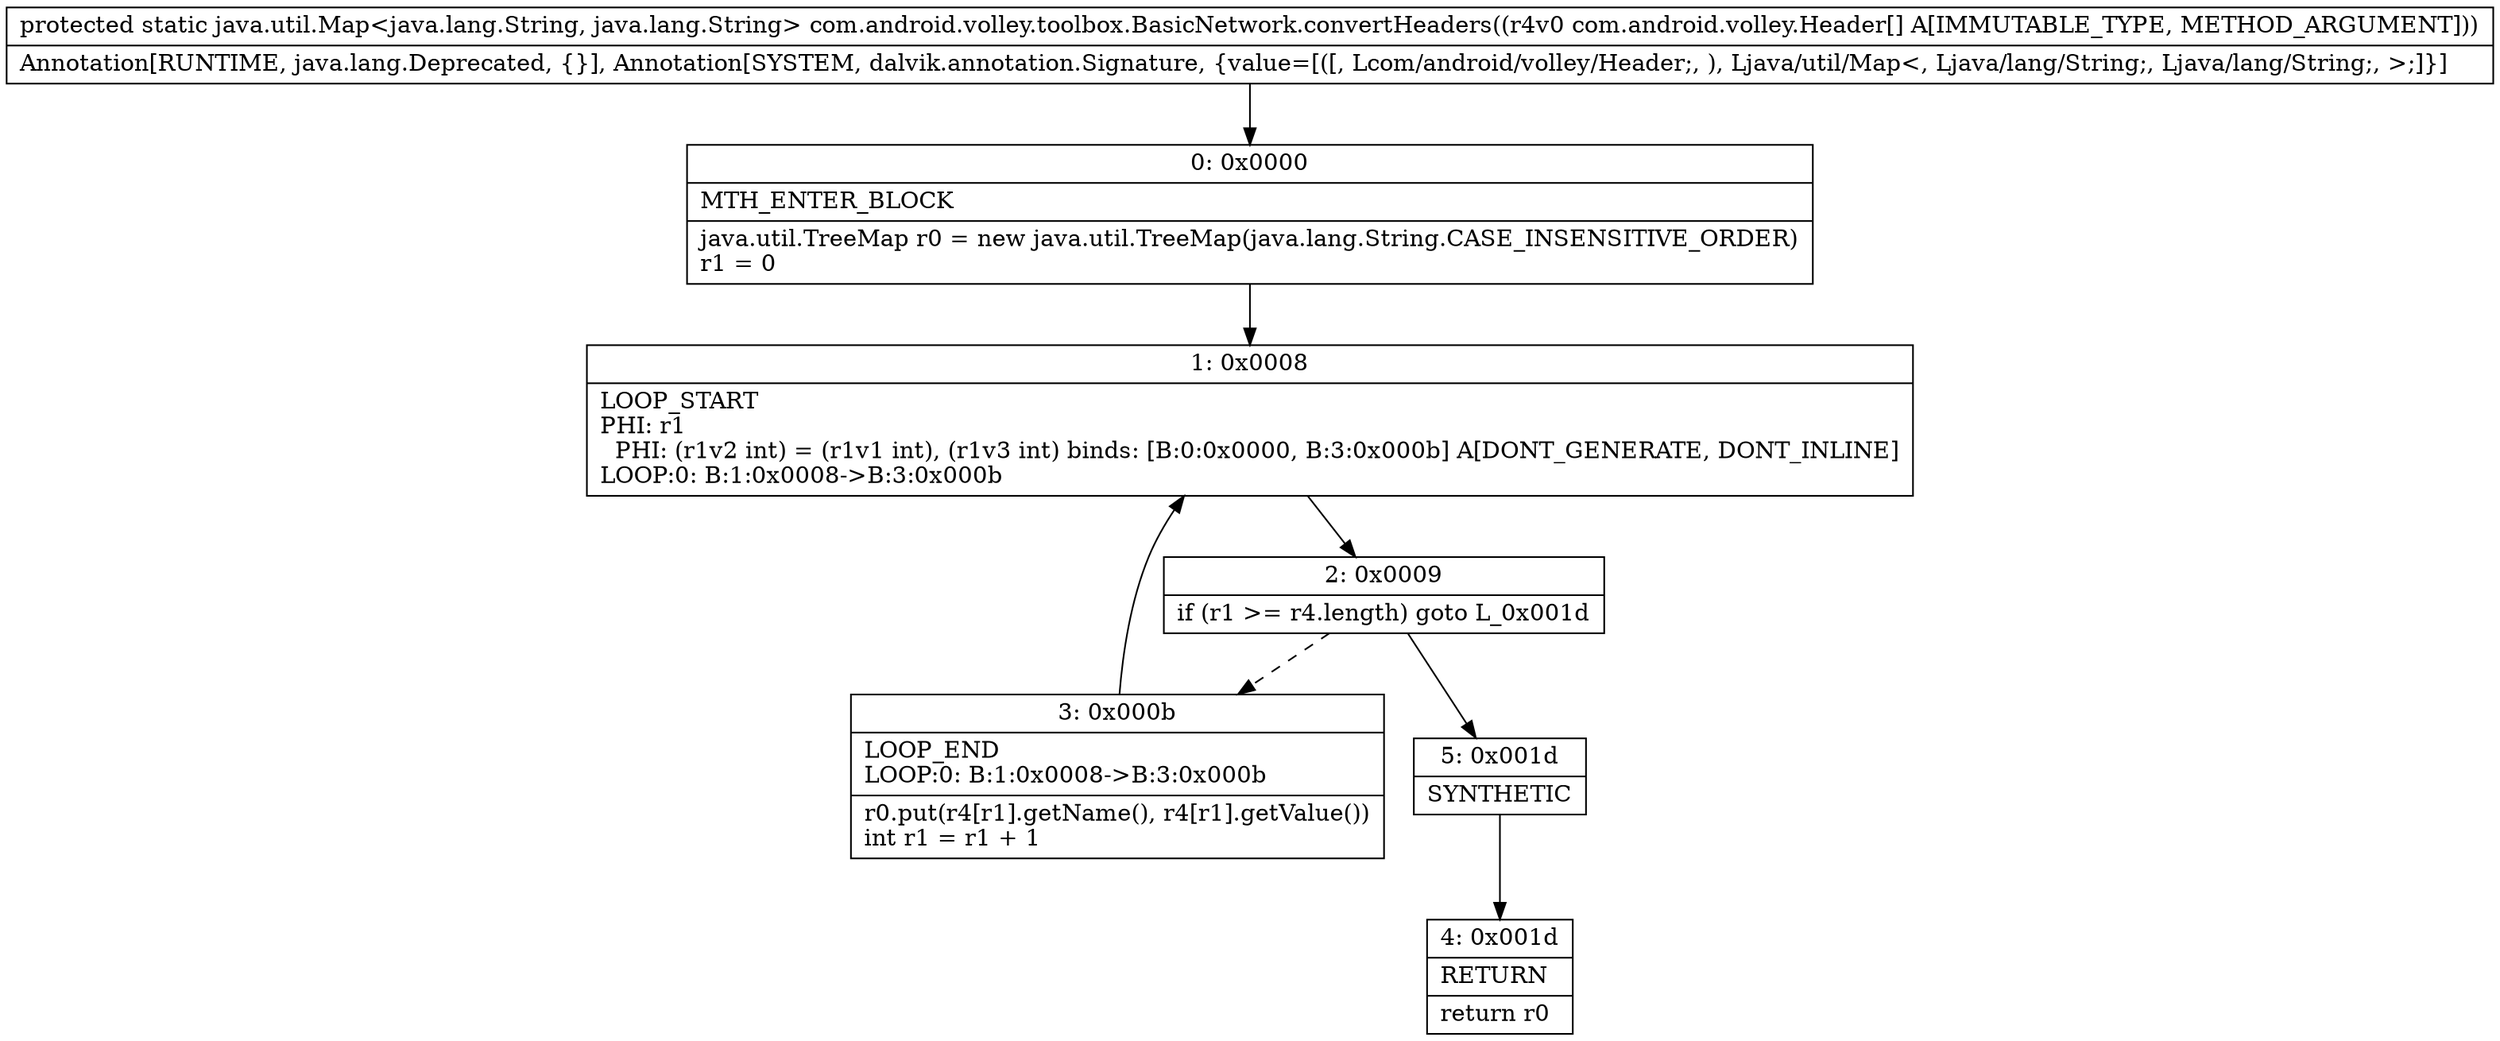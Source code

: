 digraph "CFG forcom.android.volley.toolbox.BasicNetwork.convertHeaders([Lcom\/android\/volley\/Header;)Ljava\/util\/Map;" {
Node_0 [shape=record,label="{0\:\ 0x0000|MTH_ENTER_BLOCK\l|java.util.TreeMap r0 = new java.util.TreeMap(java.lang.String.CASE_INSENSITIVE_ORDER)\lr1 = 0\l}"];
Node_1 [shape=record,label="{1\:\ 0x0008|LOOP_START\lPHI: r1 \l  PHI: (r1v2 int) = (r1v1 int), (r1v3 int) binds: [B:0:0x0000, B:3:0x000b] A[DONT_GENERATE, DONT_INLINE]\lLOOP:0: B:1:0x0008\-\>B:3:0x000b\l}"];
Node_2 [shape=record,label="{2\:\ 0x0009|if (r1 \>= r4.length) goto L_0x001d\l}"];
Node_3 [shape=record,label="{3\:\ 0x000b|LOOP_END\lLOOP:0: B:1:0x0008\-\>B:3:0x000b\l|r0.put(r4[r1].getName(), r4[r1].getValue())\lint r1 = r1 + 1\l}"];
Node_4 [shape=record,label="{4\:\ 0x001d|RETURN\l|return r0\l}"];
Node_5 [shape=record,label="{5\:\ 0x001d|SYNTHETIC\l}"];
MethodNode[shape=record,label="{protected static java.util.Map\<java.lang.String, java.lang.String\> com.android.volley.toolbox.BasicNetwork.convertHeaders((r4v0 com.android.volley.Header[] A[IMMUTABLE_TYPE, METHOD_ARGUMENT]))  | Annotation[RUNTIME, java.lang.Deprecated, \{\}], Annotation[SYSTEM, dalvik.annotation.Signature, \{value=[([, Lcom\/android\/volley\/Header;, ), Ljava\/util\/Map\<, Ljava\/lang\/String;, Ljava\/lang\/String;, \>;]\}]\l}"];
MethodNode -> Node_0;
Node_0 -> Node_1;
Node_1 -> Node_2;
Node_2 -> Node_3[style=dashed];
Node_2 -> Node_5;
Node_3 -> Node_1;
Node_5 -> Node_4;
}

